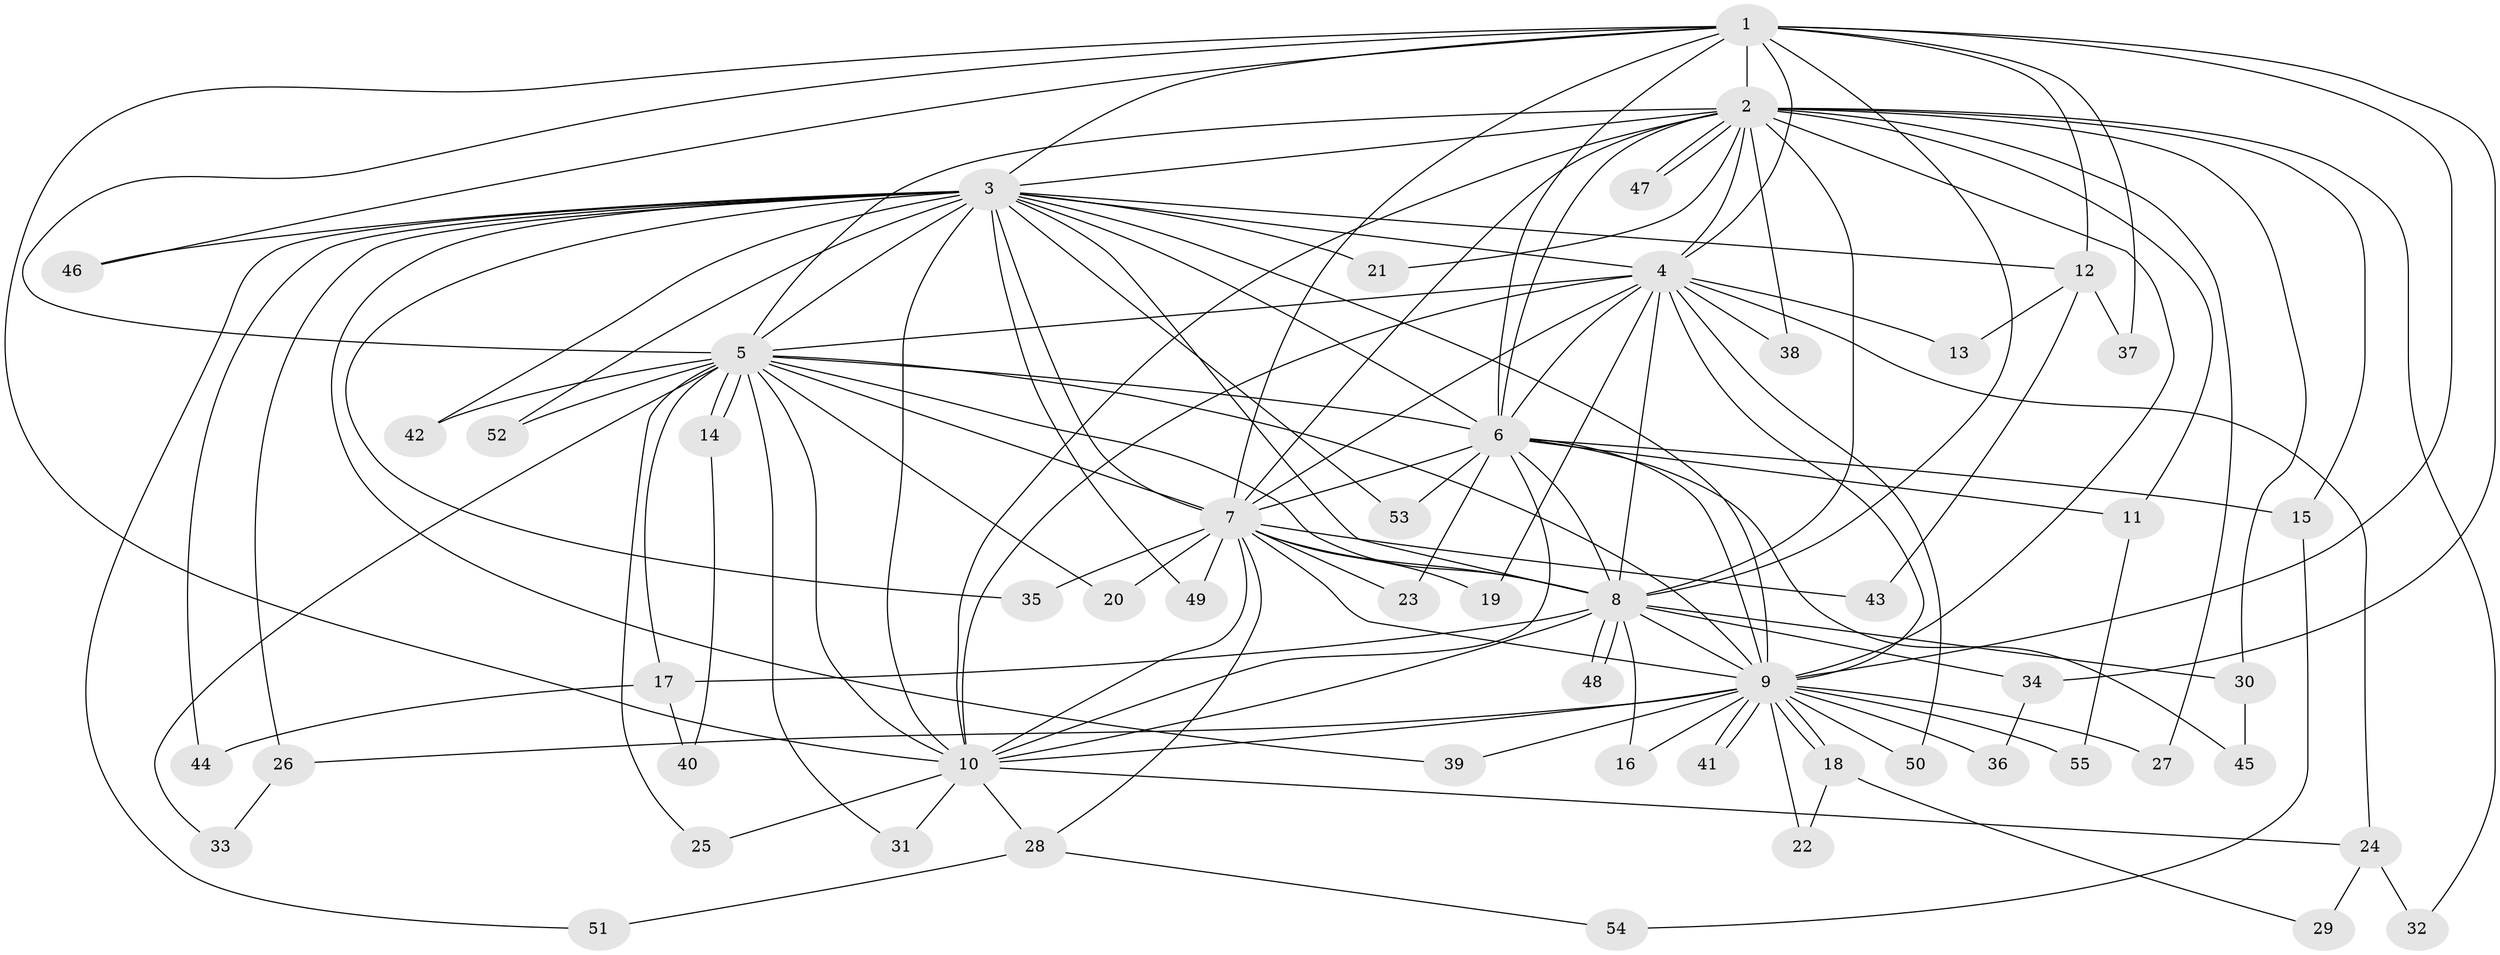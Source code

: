 // coarse degree distribution, {9: 0.045454545454545456, 11: 0.13636363636363635, 8: 0.045454545454545456, 12: 0.13636363636363635, 14: 0.045454545454545456, 3: 0.13636363636363635, 2: 0.18181818181818182, 5: 0.13636363636363635, 4: 0.045454545454545456, 1: 0.09090909090909091}
// Generated by graph-tools (version 1.1) at 2025/49/03/04/25 22:49:48]
// undirected, 55 vertices, 135 edges
graph export_dot {
  node [color=gray90,style=filled];
  1;
  2;
  3;
  4;
  5;
  6;
  7;
  8;
  9;
  10;
  11;
  12;
  13;
  14;
  15;
  16;
  17;
  18;
  19;
  20;
  21;
  22;
  23;
  24;
  25;
  26;
  27;
  28;
  29;
  30;
  31;
  32;
  33;
  34;
  35;
  36;
  37;
  38;
  39;
  40;
  41;
  42;
  43;
  44;
  45;
  46;
  47;
  48;
  49;
  50;
  51;
  52;
  53;
  54;
  55;
  1 -- 2;
  1 -- 3;
  1 -- 4;
  1 -- 5;
  1 -- 6;
  1 -- 7;
  1 -- 8;
  1 -- 9;
  1 -- 10;
  1 -- 12;
  1 -- 34;
  1 -- 37;
  1 -- 46;
  2 -- 3;
  2 -- 4;
  2 -- 5;
  2 -- 6;
  2 -- 7;
  2 -- 8;
  2 -- 9;
  2 -- 10;
  2 -- 11;
  2 -- 15;
  2 -- 21;
  2 -- 27;
  2 -- 30;
  2 -- 32;
  2 -- 38;
  2 -- 47;
  2 -- 47;
  3 -- 4;
  3 -- 5;
  3 -- 6;
  3 -- 7;
  3 -- 8;
  3 -- 9;
  3 -- 10;
  3 -- 12;
  3 -- 21;
  3 -- 26;
  3 -- 35;
  3 -- 39;
  3 -- 42;
  3 -- 44;
  3 -- 46;
  3 -- 49;
  3 -- 51;
  3 -- 52;
  3 -- 53;
  4 -- 5;
  4 -- 6;
  4 -- 7;
  4 -- 8;
  4 -- 9;
  4 -- 10;
  4 -- 13;
  4 -- 19;
  4 -- 24;
  4 -- 38;
  4 -- 50;
  5 -- 6;
  5 -- 7;
  5 -- 8;
  5 -- 9;
  5 -- 10;
  5 -- 14;
  5 -- 14;
  5 -- 17;
  5 -- 20;
  5 -- 25;
  5 -- 31;
  5 -- 33;
  5 -- 42;
  5 -- 52;
  6 -- 7;
  6 -- 8;
  6 -- 9;
  6 -- 10;
  6 -- 11;
  6 -- 15;
  6 -- 23;
  6 -- 45;
  6 -- 53;
  7 -- 8;
  7 -- 9;
  7 -- 10;
  7 -- 19;
  7 -- 20;
  7 -- 23;
  7 -- 28;
  7 -- 35;
  7 -- 43;
  7 -- 49;
  8 -- 9;
  8 -- 10;
  8 -- 16;
  8 -- 17;
  8 -- 30;
  8 -- 34;
  8 -- 48;
  8 -- 48;
  9 -- 10;
  9 -- 16;
  9 -- 18;
  9 -- 18;
  9 -- 22;
  9 -- 26;
  9 -- 27;
  9 -- 36;
  9 -- 39;
  9 -- 41;
  9 -- 41;
  9 -- 50;
  9 -- 55;
  10 -- 24;
  10 -- 25;
  10 -- 28;
  10 -- 31;
  11 -- 55;
  12 -- 13;
  12 -- 37;
  12 -- 43;
  14 -- 40;
  15 -- 54;
  17 -- 40;
  17 -- 44;
  18 -- 22;
  18 -- 29;
  24 -- 29;
  24 -- 32;
  26 -- 33;
  28 -- 51;
  28 -- 54;
  30 -- 45;
  34 -- 36;
}
